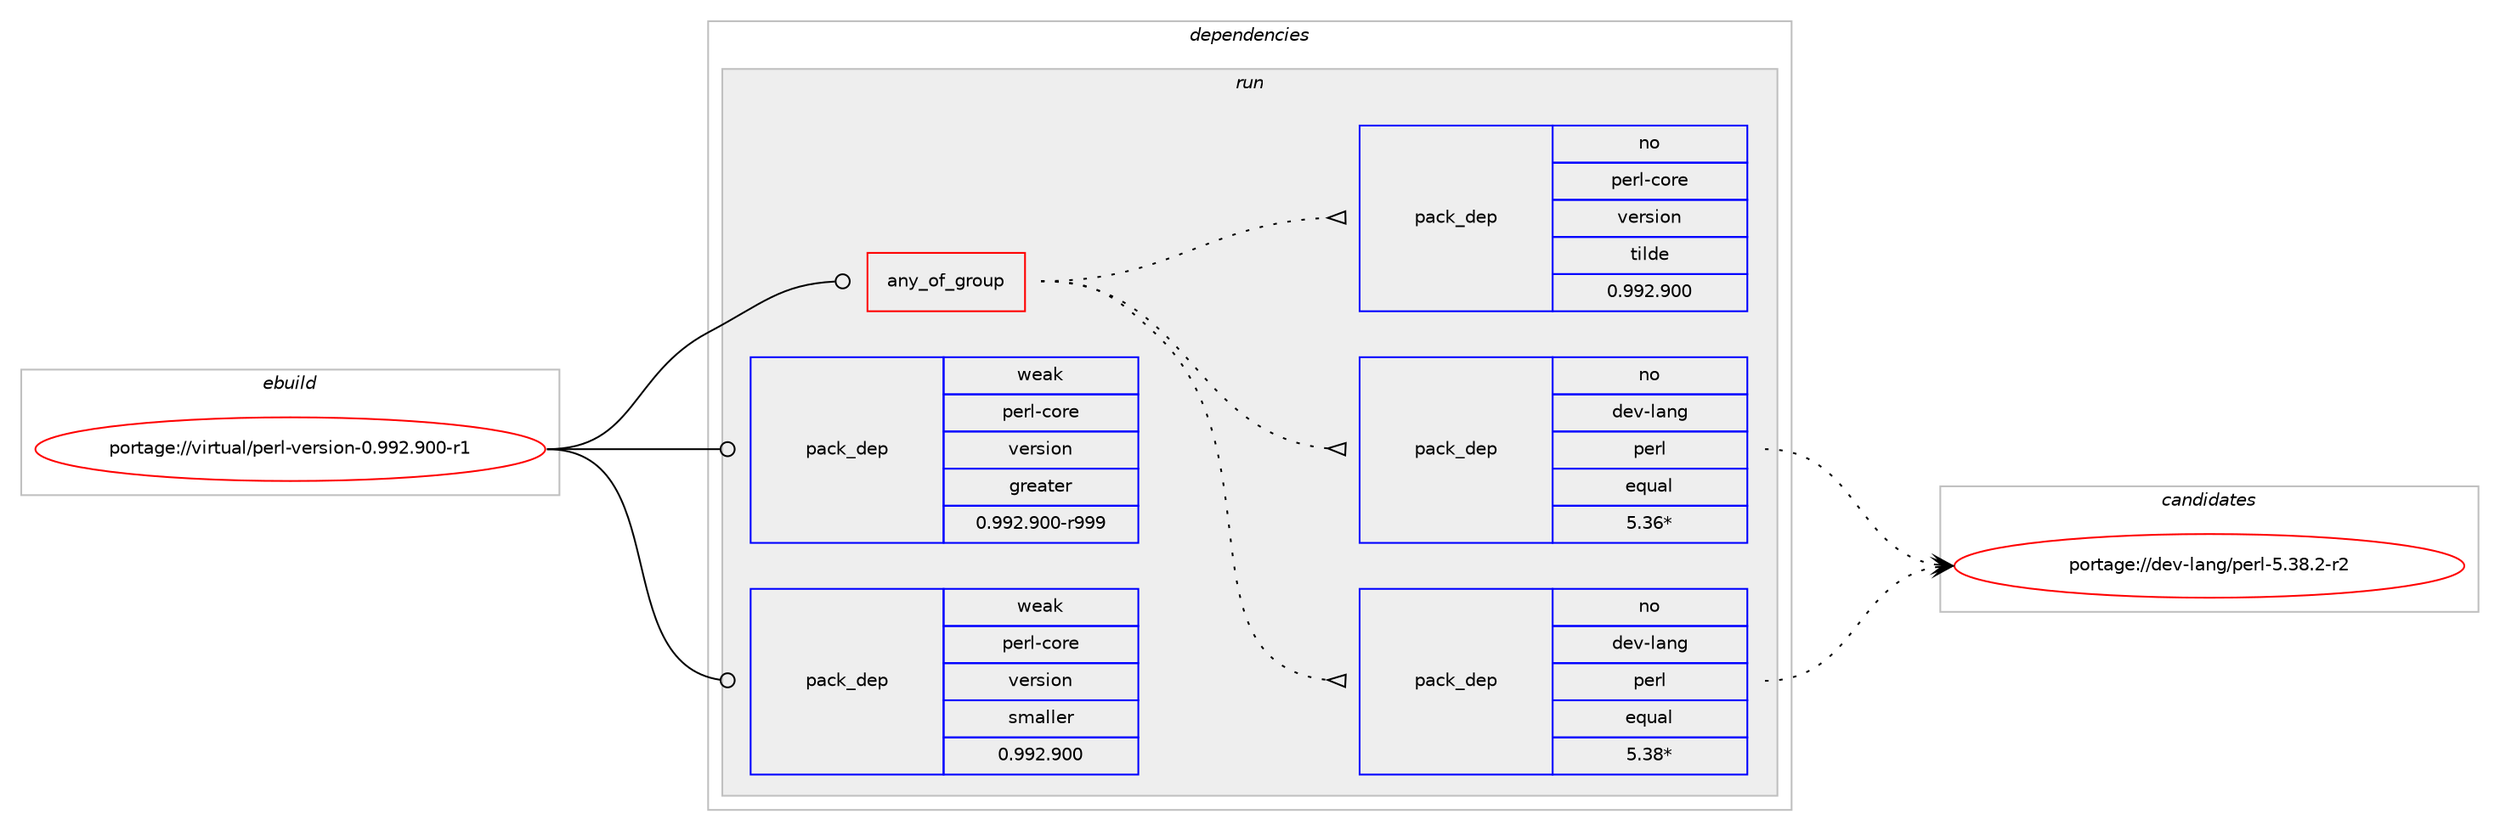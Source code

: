 digraph prolog {

# *************
# Graph options
# *************

newrank=true;
concentrate=true;
compound=true;
graph [rankdir=LR,fontname=Helvetica,fontsize=10,ranksep=1.5];#, ranksep=2.5, nodesep=0.2];
edge  [arrowhead=vee];
node  [fontname=Helvetica,fontsize=10];

# **********
# The ebuild
# **********

subgraph cluster_leftcol {
color=gray;
rank=same;
label=<<i>ebuild</i>>;
id [label="portage://virtual/perl-version-0.992.900-r1", color=red, width=4, href="../virtual/perl-version-0.992.900-r1.svg"];
}

# ****************
# The dependencies
# ****************

subgraph cluster_midcol {
color=gray;
label=<<i>dependencies</i>>;
subgraph cluster_compile {
fillcolor="#eeeeee";
style=filled;
label=<<i>compile</i>>;
}
subgraph cluster_compileandrun {
fillcolor="#eeeeee";
style=filled;
label=<<i>compile and run</i>>;
}
subgraph cluster_run {
fillcolor="#eeeeee";
style=filled;
label=<<i>run</i>>;
subgraph any85 {
dependency2537 [label=<<TABLE BORDER="0" CELLBORDER="1" CELLSPACING="0" CELLPADDING="4"><TR><TD CELLPADDING="10">any_of_group</TD></TR></TABLE>>, shape=none, color=red];subgraph pack942 {
dependency2538 [label=<<TABLE BORDER="0" CELLBORDER="1" CELLSPACING="0" CELLPADDING="4" WIDTH="220"><TR><TD ROWSPAN="6" CELLPADDING="30">pack_dep</TD></TR><TR><TD WIDTH="110">no</TD></TR><TR><TD>dev-lang</TD></TR><TR><TD>perl</TD></TR><TR><TD>equal</TD></TR><TR><TD>5.38*</TD></TR></TABLE>>, shape=none, color=blue];
}
dependency2537:e -> dependency2538:w [weight=20,style="dotted",arrowhead="oinv"];
subgraph pack943 {
dependency2539 [label=<<TABLE BORDER="0" CELLBORDER="1" CELLSPACING="0" CELLPADDING="4" WIDTH="220"><TR><TD ROWSPAN="6" CELLPADDING="30">pack_dep</TD></TR><TR><TD WIDTH="110">no</TD></TR><TR><TD>dev-lang</TD></TR><TR><TD>perl</TD></TR><TR><TD>equal</TD></TR><TR><TD>5.36*</TD></TR></TABLE>>, shape=none, color=blue];
}
dependency2537:e -> dependency2539:w [weight=20,style="dotted",arrowhead="oinv"];
subgraph pack944 {
dependency2540 [label=<<TABLE BORDER="0" CELLBORDER="1" CELLSPACING="0" CELLPADDING="4" WIDTH="220"><TR><TD ROWSPAN="6" CELLPADDING="30">pack_dep</TD></TR><TR><TD WIDTH="110">no</TD></TR><TR><TD>perl-core</TD></TR><TR><TD>version</TD></TR><TR><TD>tilde</TD></TR><TR><TD>0.992.900</TD></TR></TABLE>>, shape=none, color=blue];
}
dependency2537:e -> dependency2540:w [weight=20,style="dotted",arrowhead="oinv"];
}
id:e -> dependency2537:w [weight=20,style="solid",arrowhead="odot"];
# *** BEGIN UNKNOWN DEPENDENCY TYPE (TODO) ***
# id -> package_dependency(portage://virtual/perl-version-0.992.900-r1,run,no,dev-lang,perl,none,[,,],any_same_slot,[])
# *** END UNKNOWN DEPENDENCY TYPE (TODO) ***

subgraph pack945 {
dependency2541 [label=<<TABLE BORDER="0" CELLBORDER="1" CELLSPACING="0" CELLPADDING="4" WIDTH="220"><TR><TD ROWSPAN="6" CELLPADDING="30">pack_dep</TD></TR><TR><TD WIDTH="110">weak</TD></TR><TR><TD>perl-core</TD></TR><TR><TD>version</TD></TR><TR><TD>greater</TD></TR><TR><TD>0.992.900-r999</TD></TR></TABLE>>, shape=none, color=blue];
}
id:e -> dependency2541:w [weight=20,style="solid",arrowhead="odot"];
subgraph pack946 {
dependency2542 [label=<<TABLE BORDER="0" CELLBORDER="1" CELLSPACING="0" CELLPADDING="4" WIDTH="220"><TR><TD ROWSPAN="6" CELLPADDING="30">pack_dep</TD></TR><TR><TD WIDTH="110">weak</TD></TR><TR><TD>perl-core</TD></TR><TR><TD>version</TD></TR><TR><TD>smaller</TD></TR><TR><TD>0.992.900</TD></TR></TABLE>>, shape=none, color=blue];
}
id:e -> dependency2542:w [weight=20,style="solid",arrowhead="odot"];
}
}

# **************
# The candidates
# **************

subgraph cluster_choices {
rank=same;
color=gray;
label=<<i>candidates</i>>;

subgraph choice942 {
color=black;
nodesep=1;
choice100101118451089711010347112101114108455346515646504511450 [label="portage://dev-lang/perl-5.38.2-r2", color=red, width=4,href="../dev-lang/perl-5.38.2-r2.svg"];
dependency2538:e -> choice100101118451089711010347112101114108455346515646504511450:w [style=dotted,weight="100"];
}
subgraph choice943 {
color=black;
nodesep=1;
choice100101118451089711010347112101114108455346515646504511450 [label="portage://dev-lang/perl-5.38.2-r2", color=red, width=4,href="../dev-lang/perl-5.38.2-r2.svg"];
dependency2539:e -> choice100101118451089711010347112101114108455346515646504511450:w [style=dotted,weight="100"];
}
subgraph choice944 {
color=black;
nodesep=1;
}
subgraph choice945 {
color=black;
nodesep=1;
}
subgraph choice946 {
color=black;
nodesep=1;
}
}

}
